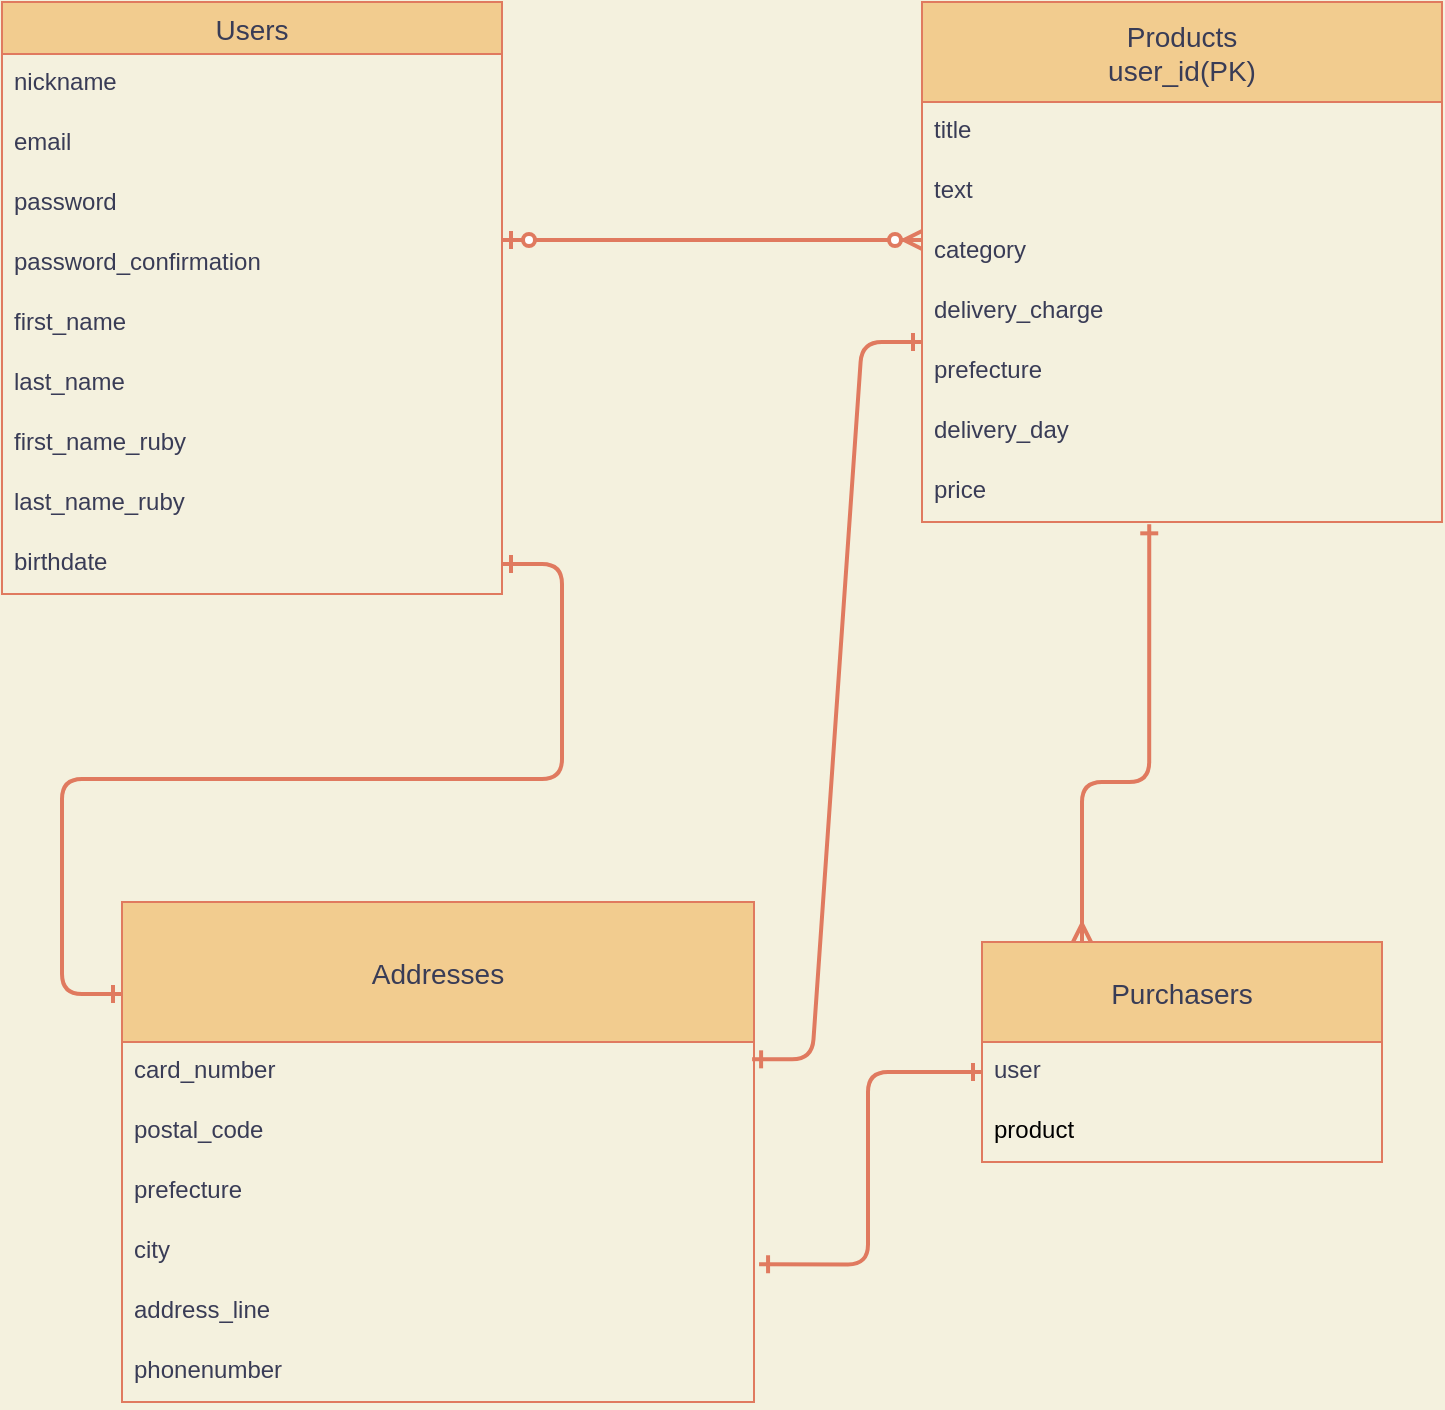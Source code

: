 <mxfile>
    <diagram id="gW8yG1MeZGNP-MJ4iDUL" name="ページ1">
        <mxGraphModel dx="1153" dy="866" grid="1" gridSize="10" guides="1" tooltips="1" connect="1" arrows="1" fold="1" page="1" pageScale="1" pageWidth="827" pageHeight="1169" background="#F4F1DE" math="0" shadow="0">
            <root>
                <mxCell id="0"/>
                <mxCell id="1" parent="0"/>
                <mxCell id="46" value="Users" style="swimlane;fontStyle=0;childLayout=stackLayout;horizontal=1;startSize=26;horizontalStack=0;resizeParent=1;resizeParentMax=0;resizeLast=0;collapsible=1;marginBottom=0;align=center;fontSize=14;rounded=0;sketch=0;strokeColor=#E07A5F;fillColor=#F2CC8F;fontColor=#393C56;" vertex="1" parent="1">
                    <mxGeometry x="60" y="180" width="250" height="296" as="geometry"/>
                </mxCell>
                <mxCell id="47" value="nickname" style="text;strokeColor=none;fillColor=none;spacingLeft=4;spacingRight=4;overflow=hidden;rotatable=0;points=[[0,0.5],[1,0.5]];portConstraint=eastwest;fontSize=12;fontColor=#393C56;" vertex="1" parent="46">
                    <mxGeometry y="26" width="250" height="30" as="geometry"/>
                </mxCell>
                <mxCell id="48" value="email" style="text;strokeColor=none;fillColor=none;spacingLeft=4;spacingRight=4;overflow=hidden;rotatable=0;points=[[0,0.5],[1,0.5]];portConstraint=eastwest;fontSize=12;fontColor=#393C56;" vertex="1" parent="46">
                    <mxGeometry y="56" width="250" height="30" as="geometry"/>
                </mxCell>
                <mxCell id="49" value="password" style="text;strokeColor=none;fillColor=none;spacingLeft=4;spacingRight=4;overflow=hidden;rotatable=0;points=[[0,0.5],[1,0.5]];portConstraint=eastwest;fontSize=12;fontColor=#393C56;" vertex="1" parent="46">
                    <mxGeometry y="86" width="250" height="30" as="geometry"/>
                </mxCell>
                <mxCell id="54" value="password_confirmation" style="text;strokeColor=none;fillColor=none;spacingLeft=4;spacingRight=4;overflow=hidden;rotatable=0;points=[[0,0.5],[1,0.5]];portConstraint=eastwest;fontSize=12;rounded=0;sketch=0;fontColor=#393C56;" vertex="1" parent="46">
                    <mxGeometry y="116" width="250" height="30" as="geometry"/>
                </mxCell>
                <mxCell id="110" value="first_name" style="text;strokeColor=none;fillColor=none;spacingLeft=4;spacingRight=4;overflow=hidden;rotatable=0;points=[[0,0.5],[1,0.5]];portConstraint=eastwest;fontSize=12;rounded=0;sketch=0;fontColor=#393C56;" vertex="1" parent="46">
                    <mxGeometry y="146" width="250" height="30" as="geometry"/>
                </mxCell>
                <mxCell id="56" value="last_name" style="text;strokeColor=none;fillColor=none;spacingLeft=4;spacingRight=4;overflow=hidden;rotatable=0;points=[[0,0.5],[1,0.5]];portConstraint=eastwest;fontSize=12;rounded=0;sketch=0;fontColor=#393C56;" vertex="1" parent="46">
                    <mxGeometry y="176" width="250" height="30" as="geometry"/>
                </mxCell>
                <mxCell id="57" value="first_name_ruby" style="text;strokeColor=none;fillColor=none;spacingLeft=4;spacingRight=4;overflow=hidden;rotatable=0;points=[[0,0.5],[1,0.5]];portConstraint=eastwest;fontSize=12;rounded=0;sketch=0;fontColor=#393C56;" vertex="1" parent="46">
                    <mxGeometry y="206" width="250" height="30" as="geometry"/>
                </mxCell>
                <mxCell id="113" value="last_name_ruby" style="text;strokeColor=none;fillColor=none;spacingLeft=4;spacingRight=4;overflow=hidden;rotatable=0;points=[[0,0.5],[1,0.5]];portConstraint=eastwest;fontSize=12;rounded=0;sketch=0;fontColor=#393C56;" vertex="1" parent="46">
                    <mxGeometry y="236" width="250" height="30" as="geometry"/>
                </mxCell>
                <mxCell id="55" value="birthdate" style="text;strokeColor=none;fillColor=none;spacingLeft=4;spacingRight=4;overflow=hidden;rotatable=0;points=[[0,0.5],[1,0.5]];portConstraint=eastwest;fontSize=12;rounded=0;sketch=0;fontColor=#393C56;" vertex="1" parent="46">
                    <mxGeometry y="266" width="250" height="30" as="geometry"/>
                </mxCell>
                <mxCell id="58" value="Products&#10;user_id(PK)" style="swimlane;fontStyle=0;childLayout=stackLayout;horizontal=1;startSize=50;horizontalStack=0;resizeParent=1;resizeParentMax=0;resizeLast=0;collapsible=1;marginBottom=0;align=center;fontSize=14;rounded=0;sketch=0;strokeColor=#E07A5F;fillColor=#F2CC8F;fontColor=#393C56;" vertex="1" parent="1">
                    <mxGeometry x="520" y="180" width="260" height="260" as="geometry"/>
                </mxCell>
                <mxCell id="60" value="title" style="text;strokeColor=none;fillColor=none;spacingLeft=4;spacingRight=4;overflow=hidden;rotatable=0;points=[[0,0.5],[1,0.5]];portConstraint=eastwest;fontSize=12;fontColor=#393C56;" vertex="1" parent="58">
                    <mxGeometry y="50" width="260" height="30" as="geometry"/>
                </mxCell>
                <mxCell id="61" value="text" style="text;strokeColor=none;fillColor=none;spacingLeft=4;spacingRight=4;overflow=hidden;rotatable=0;points=[[0,0.5],[1,0.5]];portConstraint=eastwest;fontSize=12;fontColor=#393C56;" vertex="1" parent="58">
                    <mxGeometry y="80" width="260" height="30" as="geometry"/>
                </mxCell>
                <mxCell id="63" value="category" style="text;strokeColor=none;fillColor=none;spacingLeft=4;spacingRight=4;overflow=hidden;rotatable=0;points=[[0,0.5],[1,0.5]];portConstraint=eastwest;fontSize=12;rounded=0;sketch=0;fontColor=#393C56;" vertex="1" parent="58">
                    <mxGeometry y="110" width="260" height="30" as="geometry"/>
                </mxCell>
                <mxCell id="68" value="delivery_charge" style="text;strokeColor=none;fillColor=none;spacingLeft=4;spacingRight=4;overflow=hidden;rotatable=0;points=[[0,0.5],[1,0.5]];portConstraint=eastwest;fontSize=12;rounded=0;sketch=0;fontColor=#393C56;" vertex="1" parent="58">
                    <mxGeometry y="140" width="260" height="30" as="geometry"/>
                </mxCell>
                <mxCell id="69" value="prefecture" style="text;strokeColor=none;fillColor=none;spacingLeft=4;spacingRight=4;overflow=hidden;rotatable=0;points=[[0,0.5],[1,0.5]];portConstraint=eastwest;fontSize=12;rounded=0;sketch=0;fontColor=#393C56;" vertex="1" parent="58">
                    <mxGeometry y="170" width="260" height="30" as="geometry"/>
                </mxCell>
                <mxCell id="70" value="delivery_day" style="text;strokeColor=none;fillColor=none;spacingLeft=4;spacingRight=4;overflow=hidden;rotatable=0;points=[[0,0.5],[1,0.5]];portConstraint=eastwest;fontSize=12;rounded=0;sketch=0;fontColor=#393C56;" vertex="1" parent="58">
                    <mxGeometry y="200" width="260" height="30" as="geometry"/>
                </mxCell>
                <mxCell id="71" value="price" style="text;strokeColor=none;fillColor=none;spacingLeft=4;spacingRight=4;overflow=hidden;rotatable=0;points=[[0,0.5],[1,0.5]];portConstraint=eastwest;fontSize=12;rounded=0;sketch=0;fontColor=#393C56;" vertex="1" parent="58">
                    <mxGeometry y="230" width="260" height="30" as="geometry"/>
                </mxCell>
                <mxCell id="75" value="Addresses" style="swimlane;fontStyle=0;childLayout=stackLayout;horizontal=1;startSize=70;horizontalStack=0;resizeParent=1;resizeParentMax=0;resizeLast=0;collapsible=1;marginBottom=0;align=center;fontSize=14;rounded=0;sketch=0;strokeColor=#E07A5F;fillColor=#F2CC8F;fontColor=#393C56;" vertex="1" parent="1">
                    <mxGeometry x="120" y="630" width="316" height="250" as="geometry"/>
                </mxCell>
                <mxCell id="76" value="card_number" style="text;strokeColor=none;fillColor=none;spacingLeft=4;spacingRight=4;overflow=hidden;rotatable=0;points=[[0,0.5],[1,0.5]];portConstraint=eastwest;fontSize=12;fontColor=#393C56;" vertex="1" parent="75">
                    <mxGeometry y="70" width="316" height="30" as="geometry"/>
                </mxCell>
                <mxCell id="77" value="postal_code" style="text;strokeColor=none;fillColor=none;spacingLeft=4;spacingRight=4;overflow=hidden;rotatable=0;points=[[0,0.5],[1,0.5]];portConstraint=eastwest;fontSize=12;fontColor=#393C56;" vertex="1" parent="75">
                    <mxGeometry y="100" width="316" height="30" as="geometry"/>
                </mxCell>
                <mxCell id="78" value="prefecture" style="text;strokeColor=none;fillColor=none;spacingLeft=4;spacingRight=4;overflow=hidden;rotatable=0;points=[[0,0.5],[1,0.5]];portConstraint=eastwest;fontSize=12;fontColor=#393C56;" vertex="1" parent="75">
                    <mxGeometry y="130" width="316" height="30" as="geometry"/>
                </mxCell>
                <mxCell id="80" value="city" style="text;strokeColor=none;fillColor=none;spacingLeft=4;spacingRight=4;overflow=hidden;rotatable=0;points=[[0,0.5],[1,0.5]];portConstraint=eastwest;fontSize=12;rounded=0;sketch=0;fontColor=#393C56;" vertex="1" parent="75">
                    <mxGeometry y="160" width="316" height="30" as="geometry"/>
                </mxCell>
                <mxCell id="81" value="address_line" style="text;strokeColor=none;fillColor=none;spacingLeft=4;spacingRight=4;overflow=hidden;rotatable=0;points=[[0,0.5],[1,0.5]];portConstraint=eastwest;fontSize=12;rounded=0;sketch=0;fontColor=#393C56;" vertex="1" parent="75">
                    <mxGeometry y="190" width="316" height="30" as="geometry"/>
                </mxCell>
                <mxCell id="79" value="phonenumber" style="text;strokeColor=none;fillColor=none;spacingLeft=4;spacingRight=4;overflow=hidden;rotatable=0;points=[[0,0.5],[1,0.5]];portConstraint=eastwest;fontSize=12;rounded=0;sketch=0;fontColor=#393C56;" vertex="1" parent="75">
                    <mxGeometry y="220" width="316" height="30" as="geometry"/>
                </mxCell>
                <mxCell id="88" value="" style="edgeStyle=entityRelationEdgeStyle;fontSize=12;html=1;endArrow=ERzeroToMany;startArrow=ERzeroToOne;strokeColor=#E07A5F;fillColor=#F2CC8F;entryX=0;entryY=0.3;entryDx=0;entryDy=0;fontColor=#393C56;entryPerimeter=0;strokeWidth=2;exitX=1;exitY=0.1;exitDx=0;exitDy=0;exitPerimeter=0;labelBackgroundColor=#F4F1DE;" edge="1" parent="1" source="54" target="63">
                    <mxGeometry width="100" height="100" relative="1" as="geometry">
                        <mxPoint x="310" y="329" as="sourcePoint"/>
                        <mxPoint x="450" y="290" as="targetPoint"/>
                    </mxGeometry>
                </mxCell>
                <mxCell id="89" value="" style="edgeStyle=entityRelationEdgeStyle;fontSize=12;html=1;endArrow=ERone;startArrow=ERone;strokeColor=#E07A5F;fillColor=#F2CC8F;startFill=0;endFill=0;strokeWidth=2;exitX=1;exitY=0.5;exitDx=0;exitDy=0;fontColor=#393C56;labelBackgroundColor=#F4F1DE;" edge="1" parent="1" source="55">
                    <mxGeometry width="100" height="100" relative="1" as="geometry">
                        <mxPoint x="70" y="750" as="sourcePoint"/>
                        <mxPoint x="120" y="676" as="targetPoint"/>
                    </mxGeometry>
                </mxCell>
                <mxCell id="90" value="" style="edgeStyle=entityRelationEdgeStyle;fontSize=12;html=1;endArrow=ERone;startArrow=ERone;strokeColor=#E07A5F;fillColor=#F2CC8F;exitX=0.997;exitY=0.289;exitDx=0;exitDy=0;exitPerimeter=0;startFill=0;endFill=0;strokeWidth=2;fontColor=#393C56;labelBackgroundColor=#F4F1DE;" edge="1" parent="1" source="76">
                    <mxGeometry width="100" height="100" relative="1" as="geometry">
                        <mxPoint x="580" y="700" as="sourcePoint"/>
                        <mxPoint x="520" y="350" as="targetPoint"/>
                    </mxGeometry>
                </mxCell>
                <mxCell id="131" style="edgeStyle=orthogonalEdgeStyle;curved=0;rounded=1;sketch=0;orthogonalLoop=1;jettySize=auto;html=1;entryX=0.437;entryY=1.039;entryDx=0;entryDy=0;startArrow=ERmany;startFill=0;endArrow=ERone;endFill=0;strokeColor=#E07A5F;strokeWidth=2;fillColor=#F2CC8F;fontColor=#000000;entryPerimeter=0;" edge="1" parent="1" source="125" target="71">
                    <mxGeometry relative="1" as="geometry">
                        <Array as="points">
                            <mxPoint x="600" y="570"/>
                            <mxPoint x="634" y="570"/>
                        </Array>
                    </mxGeometry>
                </mxCell>
                <mxCell id="125" value="Purchasers" style="swimlane;fontStyle=0;childLayout=stackLayout;horizontal=1;startSize=50;horizontalStack=0;resizeParent=1;resizeParentMax=0;resizeLast=0;collapsible=1;marginBottom=0;align=center;fontSize=14;rounded=0;sketch=0;strokeColor=#E07A5F;fillColor=#F2CC8F;fontColor=#393C56;" vertex="1" parent="1">
                    <mxGeometry x="550" y="650" width="200" height="110" as="geometry"/>
                </mxCell>
                <mxCell id="126" value="user" style="text;strokeColor=none;fillColor=none;spacingLeft=4;spacingRight=4;overflow=hidden;rotatable=0;points=[[0,0.5],[1,0.5]];portConstraint=eastwest;fontSize=12;fontColor=#393C56;" vertex="1" parent="125">
                    <mxGeometry y="50" width="200" height="30" as="geometry"/>
                </mxCell>
                <mxCell id="129" value="product" style="text;strokeColor=none;fillColor=none;spacingLeft=4;spacingRight=4;overflow=hidden;rotatable=0;points=[[0,0.5],[1,0.5]];portConstraint=eastwest;fontSize=12;rounded=0;sketch=0;fontColor=#000000;" vertex="1" parent="125">
                    <mxGeometry y="80" width="200" height="30" as="geometry"/>
                </mxCell>
                <mxCell id="130" style="edgeStyle=orthogonalEdgeStyle;curved=0;rounded=1;sketch=0;orthogonalLoop=1;jettySize=auto;html=1;entryX=1.008;entryY=0.706;entryDx=0;entryDy=0;entryPerimeter=0;strokeColor=#E07A5F;fillColor=#F2CC8F;fontColor=#000000;startArrow=ERone;startFill=0;endArrow=ERone;endFill=0;strokeWidth=2;" edge="1" parent="1" source="126" target="80">
                    <mxGeometry relative="1" as="geometry"/>
                </mxCell>
            </root>
        </mxGraphModel>
    </diagram>
</mxfile>